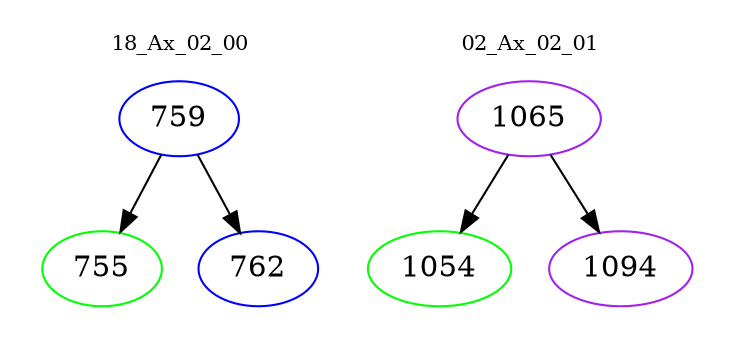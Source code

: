 digraph{
subgraph cluster_0 {
color = white
label = "18_Ax_02_00";
fontsize=10;
T0_759 [label="759", color="blue"]
T0_759 -> T0_755 [color="black"]
T0_755 [label="755", color="green"]
T0_759 -> T0_762 [color="black"]
T0_762 [label="762", color="blue"]
}
subgraph cluster_1 {
color = white
label = "02_Ax_02_01";
fontsize=10;
T1_1065 [label="1065", color="purple"]
T1_1065 -> T1_1054 [color="black"]
T1_1054 [label="1054", color="green"]
T1_1065 -> T1_1094 [color="black"]
T1_1094 [label="1094", color="purple"]
}
}
